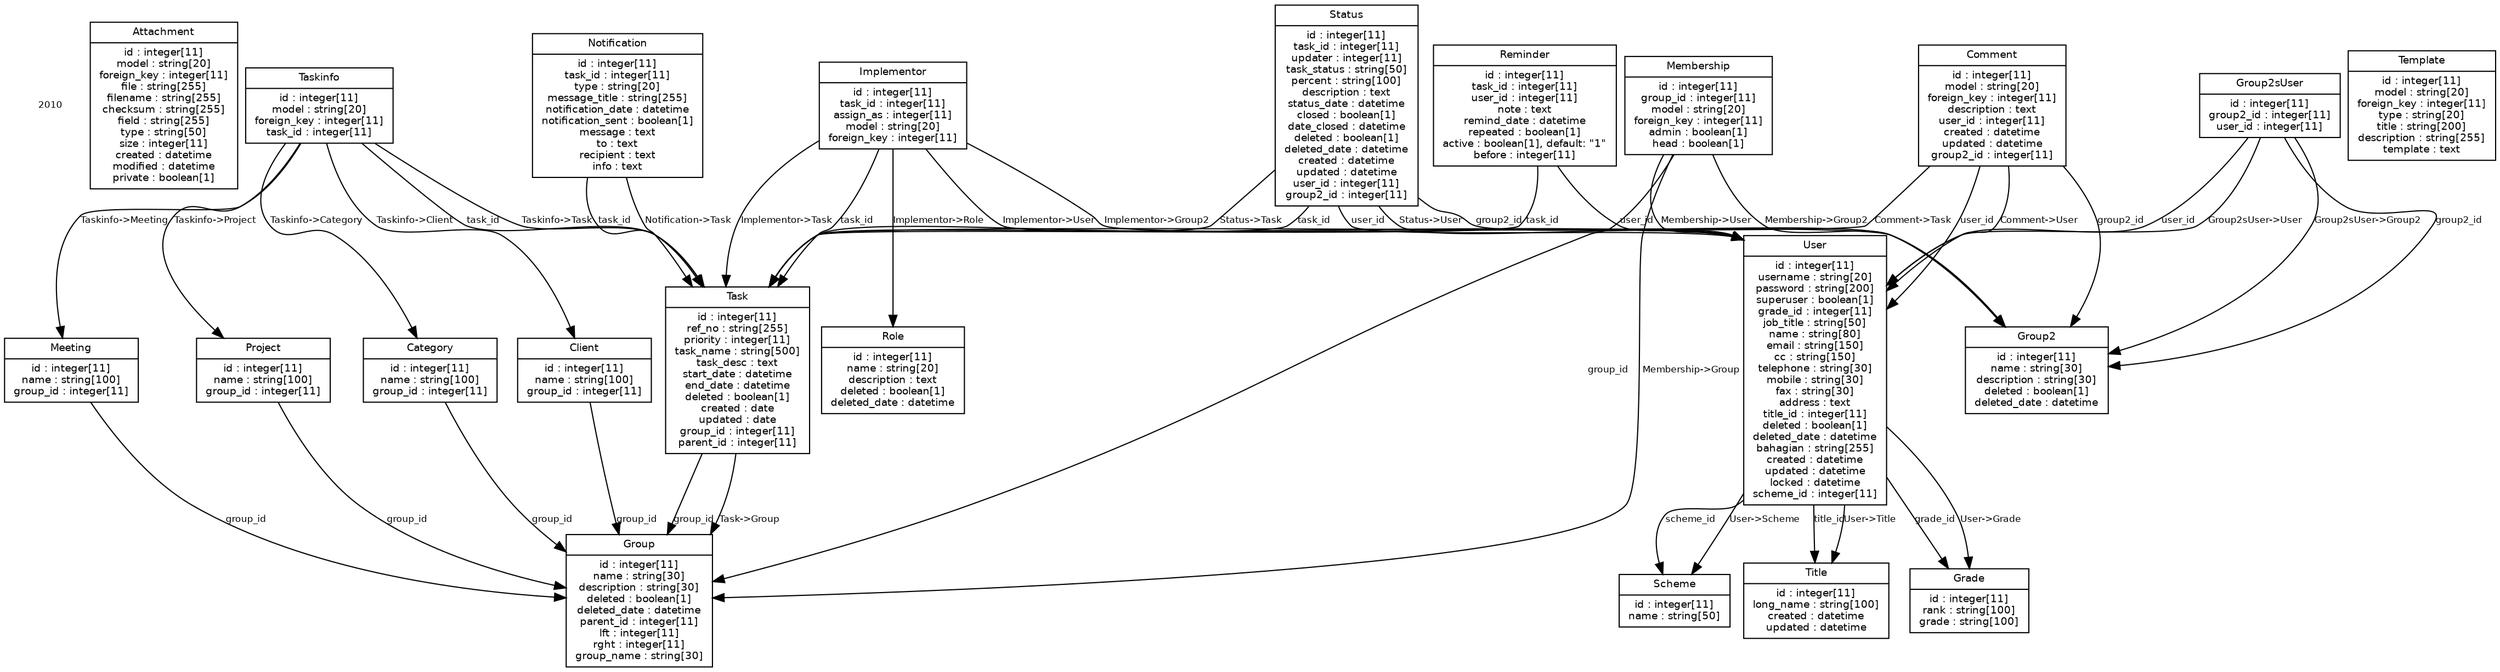 digraph G {
	overlap=false;
	splines=true;
	node [fontname="Helvetica",fontsize=9];
	edge [fontname="Helvetica",fontsize=8];
	ranksep=0.1;
	nodesep=0.1;
	_schema_info [shape="plaintext", label="2010", fontname="Helvetica",fontsize=8];
	"Attachment" [label="{Attachment|id : integer[11]\nmodel : string[20]\nforeign_key : integer[11]\nfile : string[255]\nfilename : string[255]\nchecksum : string[255]\nfield : string[255]\ntype : string[50]\nsize : integer[11]\ncreated : datetime\nmodified : datetime\nprivate : boolean[1]\n}" shape="record"];
	"Category" [label="{Category|id : integer[11]\nname : string[100]\ngroup_id : integer[11]\n}" shape="record"];
	"Client" [label="{Client|id : integer[11]\nname : string[100]\ngroup_id : integer[11]\n}" shape="record"];
	"Comment" [label="{Comment|id : integer[11]\nmodel : string[20]\nforeign_key : integer[11]\ndescription : text\nuser_id : integer[11]\ncreated : datetime\nupdated : datetime\ngroup2_id : integer[11]\n}" shape="record"];
	"Grade" [label="{Grade|id : integer[11]\nrank : string[100]\ngrade : string[100]\n}" shape="record"];
	"Group2" [label="{Group2|id : integer[11]\nname : string[30]\ndescription : string[30]\ndeleted : boolean[1]\ndeleted_date : datetime\n}" shape="record"];
	"Group2sUser" [label="{Group2sUser|id : integer[11]\ngroup2_id : integer[11]\nuser_id : integer[11]\n}" shape="record"];
	"Group" [label="{Group|id : integer[11]\nname : string[30]\ndescription : string[30]\ndeleted : boolean[1]\ndeleted_date : datetime\nparent_id : integer[11]\nlft : integer[11]\nrght : integer[11]\ngroup_name : string[30]\n}" shape="record"];
	"Implementor" [label="{Implementor|id : integer[11]\ntask_id : integer[11]\nassign_as : integer[11]\nmodel : string[20]\nforeign_key : integer[11]\n}" shape="record"];
	"Meeting" [label="{Meeting|id : integer[11]\nname : string[100]\ngroup_id : integer[11]\n}" shape="record"];
	"Membership" [label="{Membership|id : integer[11]\ngroup_id : integer[11]\nmodel : string[20]\nforeign_key : integer[11]\nadmin : boolean[1]\nhead : boolean[1]\n}" shape="record"];
	"Notification" [label="{Notification|id : integer[11]\ntask_id : integer[11]\ntype : string[20]\nmessage_title : string[255]\nnotification_date : datetime\nnotification_sent : boolean[1]\nmessage : text\nto : text\nrecipient : text\ninfo : text\n}" shape="record"];
	"Project" [label="{Project|id : integer[11]\nname : string[100]\ngroup_id : integer[11]\n}" shape="record"];
	"Reminder" [label="{Reminder|id : integer[11]\ntask_id : integer[11]\nuser_id : integer[11]\nnote : text\nremind_date : datetime\nrepeated : boolean[1]\nactive : boolean[1], default: \"1\"\nbefore : integer[11]\n}" shape="record"];
	"Role" [label="{Role|id : integer[11]\nname : string[20]\ndescription : text\ndeleted : boolean[1]\ndeleted_date : datetime\n}" shape="record"];
	"Scheme" [label="{Scheme|id : integer[11]\nname : string[50]\n}" shape="record"];
	"Status" [label="{Status|id : integer[11]\ntask_id : integer[11]\nupdater : integer[11]\ntask_status : string[50]\npercent : string[100]\ndescription : text\nstatus_date : datetime\nclosed : boolean[1]\ndate_closed : datetime\ndeleted : boolean[1]\ndeleted_date : datetime\ncreated : datetime\nupdated : datetime\nuser_id : integer[11]\ngroup2_id : integer[11]\n}" shape="record"];
	"Taskinfo" [label="{Taskinfo|id : integer[11]\nmodel : string[20]\nforeign_key : integer[11]\ntask_id : integer[11]\n}" shape="record"];
	"Task" [label="{Task|id : integer[11]\nref_no : string[255]\npriority : integer[11]\ntask_name : string[500]\ntask_desc : text\nstart_date : datetime\nend_date : datetime\ndeleted : boolean[1]\ncreated : date\nupdated : date\ngroup_id : integer[11]\nparent_id : integer[11]\n}" shape="record"];
	"Template" [label="{Template|id : integer[11]\nmodel : string[20]\nforeign_key : integer[11]\ntype : string[20]\ntitle : string[200]\ndescription : string[255]\ntemplate : text\n}" shape="record"];
	"Title" [label="{Title|id : integer[11]\nlong_name : string[100]\ncreated : datetime\nupdated : datetime\n}" shape="record"];
	"User" [label="{User|id : integer[11]\nusername : string[20]\npassword : string[200]\nsuperuser : boolean[1]\ngrade_id : integer[11]\njob_title : string[50]\nname : string[80]\nemail : string[150]\ncc : string[150]\ntelephone : string[30]\nmobile : string[30]\nfax : string[30]\naddress : text\ntitle_id : integer[11]\ndeleted : boolean[1]\ndeleted_date : datetime\nbahagian : string[255]\ncreated : datetime\nupdated : datetime\nlocked : datetime\nscheme_id : integer[11]\n}" shape="record"];
	"Category" -> "Group" [label="group_id"]
	"Client" -> "Group" [label="group_id"]
	"Comment" -> "User" [label="user_id"]
	"Comment" -> "Group2" [label="group2_id"]
	"Group2sUser" -> "Group2" [label="group2_id"]
	"Group2sUser" -> "User" [label="user_id"]
	"Implementor" -> "Task" [label="task_id"]
	"Meeting" -> "Group" [label="group_id"]
	"Membership" -> "Group" [label="group_id"]
	"Notification" -> "Task" [label="task_id"]
	"Project" -> "Group" [label="group_id"]
	"Reminder" -> "Task" [label="task_id"]
	"Reminder" -> "User" [label="user_id"]
	"Status" -> "Task" [label="task_id"]
	"Status" -> "User" [label="user_id"]
	"Status" -> "Group2" [label="group2_id"]
	"Taskinfo" -> "Task" [label="task_id"]
	"Task" -> "Group" [label="group_id"]
	"User" -> "Grade" [label="grade_id"]
	"User" -> "Title" [label="title_id"]
	"User" -> "Scheme" [label="scheme_id"]
	"Membership" -> "User" [label="Membership->User"]
	"Membership" -> "Group2" [label="Membership->Group2"]
	"Membership" -> "Group" [label="Membership->Group"]
	"Status" -> "Task" [label="Status->Task"]
	"Status" -> "User" [label="Status->User"]
	"Task" -> "Group" [label="Task->Group"]
	"Implementor" -> "Task" [label="Implementor->Task"]
	"Notification" -> "Task" [label="Notification->Task"]
	"Comment" -> "Task" [label="Comment->Task"]
	"User" -> "Grade" [label="User->Grade"]
	"User" -> "Title" [label="User->Title"]
	"User" -> "Scheme" [label="User->Scheme"]
	"Comment" -> "User" [label="Comment->User"]
	"Implementor" -> "User" [label="Implementor->User"]
	"Group2sUser" -> "User" [label="Group2sUser->User"]
	"Implementor" -> "Group2" [label="Implementor->Group2"]
	"Implementor" -> "Role" [label="Implementor->Role"]
	"Group2sUser" -> "Group2" [label="Group2sUser->Group2"]
	"Taskinfo" -> "Task" [label="Taskinfo->Task"]
	"Taskinfo" -> "Client" [label="Taskinfo->Client"]
	"Taskinfo" -> "Category" [label="Taskinfo->Category"]
	"Taskinfo" -> "Meeting" [label="Taskinfo->Meeting"]
	"Taskinfo" -> "Project" [label="Taskinfo->Project"]
}
